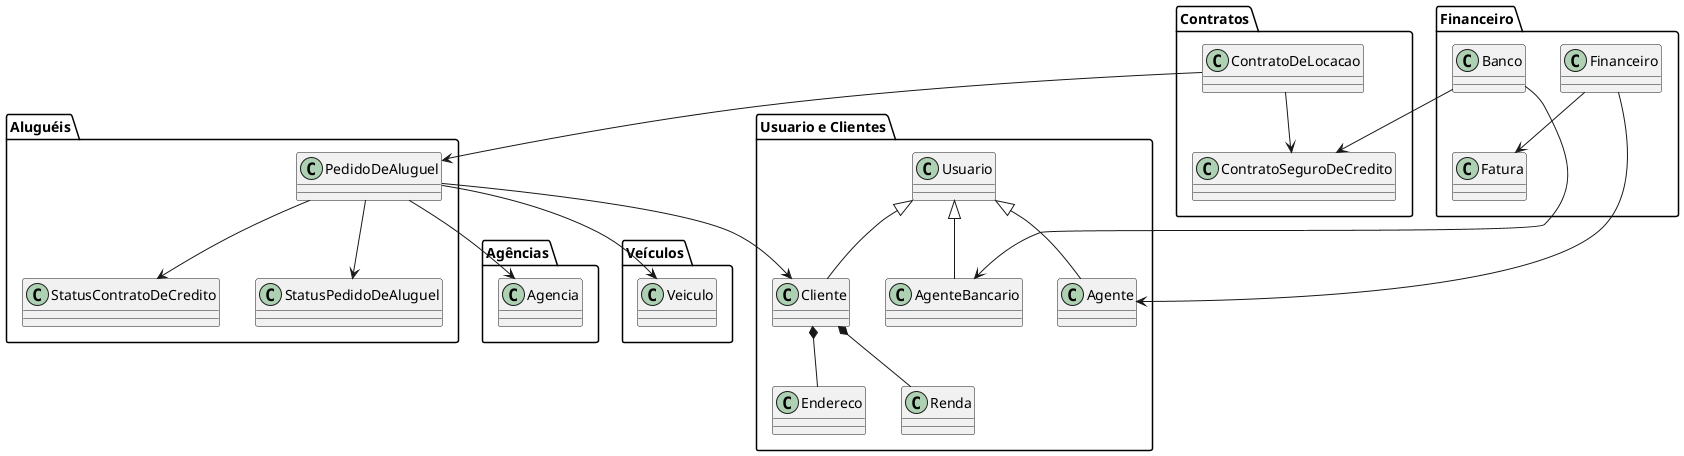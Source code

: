 @startuml

package "Usuario e Clientes" {
    class Usuario
    class Cliente
    class Endereco
    class Renda
    class Agente
    class AgenteBancario

    Cliente *-- Endereco
    Cliente *-- Renda
}

package "Agências" {
    class Agencia

}

package "Veículos" {
    class Veiculo
}

package "Aluguéis" {
    class PedidoDeAluguel

    PedidoDeAluguel --> Cliente
    PedidoDeAluguel --> Agencia
    PedidoDeAluguel --> Veiculo
    PedidoDeAluguel --> StatusPedidoDeAluguel
    PedidoDeAluguel --> StatusContratoDeCredito
}

package "Contratos" {
    class ContratoDeLocacao
    class ContratoSeguroDeCredito

    ContratoDeLocacao --> PedidoDeAluguel
    ContratoDeLocacao --> ContratoSeguroDeCredito
}

package "Financeiro" {
    class Financeiro
    class Banco

    Financeiro --> Fatura
    Financeiro --> Agente
    Banco --> ContratoSeguroDeCredito
    Banco --> AgenteBancario
}

Usuario <|-- Agente
Usuario <|-- Cliente
Usuario <|-- AgenteBancario

@enduml

